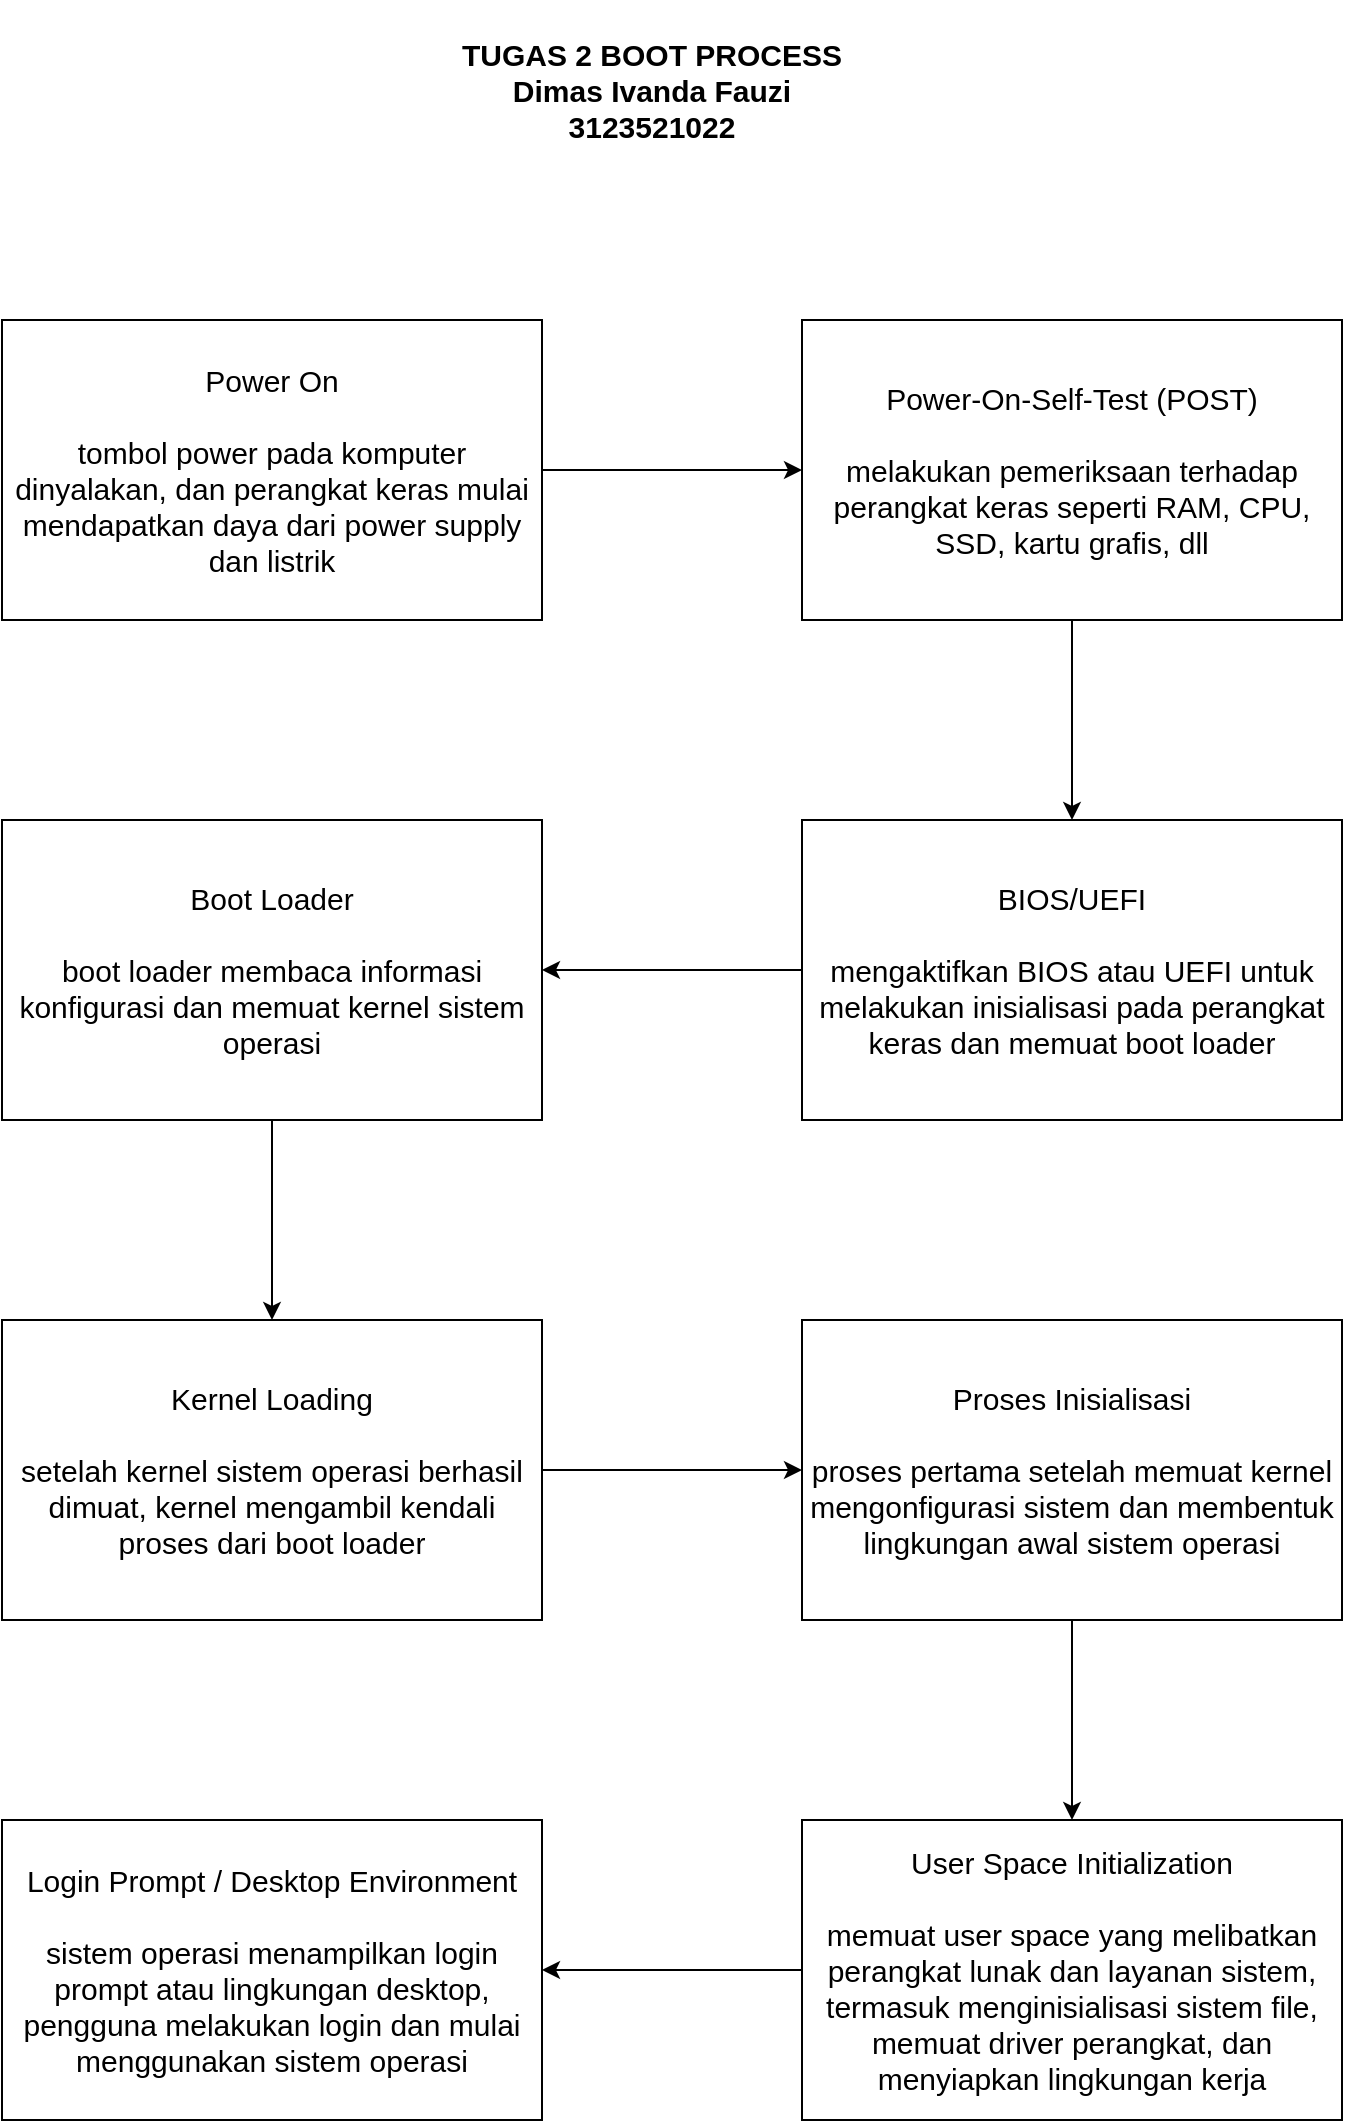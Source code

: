 <mxfile version="24.0.1" type="device">
  <diagram name="Page-1" id="WLLZk8674qMYykAXsIie">
    <mxGraphModel dx="1050" dy="1630" grid="1" gridSize="10" guides="1" tooltips="1" connect="1" arrows="1" fold="1" page="1" pageScale="1" pageWidth="850" pageHeight="1100" math="0" shadow="0">
      <root>
        <mxCell id="0" />
        <mxCell id="1" parent="0" />
        <mxCell id="yIXvsCk0Lj2JiP-U8S06-1" value="&lt;h3 style=&quot;font-size: 15px;&quot;&gt;&lt;font face=&quot;Helvetica&quot; style=&quot;font-size: 15px;&quot;&gt;TUGAS 2 BOOT PROCESS&lt;br&gt;Dimas Ivanda Fauzi&lt;br&gt;3123521022&lt;/font&gt;&lt;/h3&gt;" style="text;strokeColor=none;align=center;fillColor=none;html=1;verticalAlign=middle;whiteSpace=wrap;rounded=0;" parent="1" vertex="1">
          <mxGeometry x="325" y="-1100" width="200" height="90" as="geometry" />
        </mxCell>
        <mxCell id="yIXvsCk0Lj2JiP-U8S06-7" style="edgeStyle=orthogonalEdgeStyle;rounded=0;orthogonalLoop=1;jettySize=auto;html=1;exitX=1;exitY=0.5;exitDx=0;exitDy=0;entryX=0;entryY=0.5;entryDx=0;entryDy=0;" parent="1" source="yIXvsCk0Lj2JiP-U8S06-2" target="yIXvsCk0Lj2JiP-U8S06-3" edge="1">
          <mxGeometry relative="1" as="geometry" />
        </mxCell>
        <mxCell id="yIXvsCk0Lj2JiP-U8S06-2" value="&lt;font style=&quot;font-size: 15px;&quot;&gt;Power On&lt;/font&gt;&lt;div style=&quot;font-size: 15px;&quot;&gt;&lt;font style=&quot;font-size: 15px;&quot;&gt;&lt;br&gt;&lt;/font&gt;&lt;/div&gt;&lt;div style=&quot;font-size: 15px;&quot;&gt;tombol power pada komputer dinyalakan, dan perangkat keras mulai mendapatkan daya dari power supply dan listrik&lt;/div&gt;" style="rounded=0;whiteSpace=wrap;html=1;" parent="1" vertex="1">
          <mxGeometry x="100" y="-940" width="270" height="150" as="geometry" />
        </mxCell>
        <mxCell id="yIXvsCk0Lj2JiP-U8S06-8" style="edgeStyle=orthogonalEdgeStyle;rounded=0;orthogonalLoop=1;jettySize=auto;html=1;exitX=0.5;exitY=1;exitDx=0;exitDy=0;entryX=0.5;entryY=0;entryDx=0;entryDy=0;" parent="1" source="yIXvsCk0Lj2JiP-U8S06-3" target="yIXvsCk0Lj2JiP-U8S06-4" edge="1">
          <mxGeometry relative="1" as="geometry">
            <Array as="points">
              <mxPoint x="635" y="-760" />
              <mxPoint x="635" y="-760" />
            </Array>
          </mxGeometry>
        </mxCell>
        <mxCell id="yIXvsCk0Lj2JiP-U8S06-3" value="&lt;span style=&quot;font-size: 15px;&quot;&gt;Power-On-Self-Test (POST)&lt;/span&gt;&lt;br&gt;&lt;div style=&quot;font-size: 15px;&quot;&gt;&lt;font style=&quot;font-size: 15px;&quot;&gt;&lt;br&gt;&lt;/font&gt;&lt;/div&gt;&lt;div style=&quot;font-size: 15px;&quot;&gt;melakukan pemeriksaan terhadap perangkat keras seperti RAM, CPU, SSD, kartu grafis, dll&lt;/div&gt;" style="rounded=0;whiteSpace=wrap;html=1;" parent="1" vertex="1">
          <mxGeometry x="500" y="-940" width="270" height="150" as="geometry" />
        </mxCell>
        <mxCell id="mlo_W67obrJKXGXWfdzC-1" style="edgeStyle=orthogonalEdgeStyle;rounded=0;orthogonalLoop=1;jettySize=auto;html=1;exitX=0;exitY=0.5;exitDx=0;exitDy=0;entryX=1;entryY=0.5;entryDx=0;entryDy=0;" edge="1" parent="1" source="yIXvsCk0Lj2JiP-U8S06-4" target="yIXvsCk0Lj2JiP-U8S06-9">
          <mxGeometry relative="1" as="geometry" />
        </mxCell>
        <mxCell id="yIXvsCk0Lj2JiP-U8S06-4" value="&lt;span style=&quot;font-size: 15px;&quot;&gt;BIOS/UEFI&lt;/span&gt;&lt;br&gt;&lt;div style=&quot;font-size: 15px;&quot;&gt;&lt;font style=&quot;font-size: 15px;&quot;&gt;&lt;br&gt;&lt;/font&gt;&lt;/div&gt;&lt;div style=&quot;font-size: 15px;&quot;&gt;mengaktifkan BIOS atau UEFI untuk melakukan inisialisasi pada perangkat keras dan memuat boot loader&lt;/div&gt;" style="rounded=0;whiteSpace=wrap;html=1;" parent="1" vertex="1">
          <mxGeometry x="500" y="-690" width="270" height="150" as="geometry" />
        </mxCell>
        <mxCell id="mlo_W67obrJKXGXWfdzC-2" style="edgeStyle=orthogonalEdgeStyle;rounded=0;orthogonalLoop=1;jettySize=auto;html=1;exitX=0.5;exitY=1;exitDx=0;exitDy=0;entryX=0.5;entryY=0;entryDx=0;entryDy=0;" edge="1" parent="1" source="yIXvsCk0Lj2JiP-U8S06-9" target="yIXvsCk0Lj2JiP-U8S06-10">
          <mxGeometry relative="1" as="geometry" />
        </mxCell>
        <mxCell id="yIXvsCk0Lj2JiP-U8S06-9" value="&lt;span style=&quot;font-size: 15px;&quot;&gt;Boot Loader&lt;/span&gt;&lt;br&gt;&lt;div style=&quot;font-size: 15px;&quot;&gt;&lt;font style=&quot;font-size: 15px;&quot;&gt;&lt;br&gt;&lt;/font&gt;&lt;/div&gt;&lt;div style=&quot;font-size: 15px;&quot;&gt;boot loader membaca informasi konfigurasi dan memuat kernel sistem operasi&lt;/div&gt;" style="rounded=0;whiteSpace=wrap;html=1;" parent="1" vertex="1">
          <mxGeometry x="100" y="-690" width="270" height="150" as="geometry" />
        </mxCell>
        <mxCell id="mlo_W67obrJKXGXWfdzC-3" style="edgeStyle=orthogonalEdgeStyle;rounded=0;orthogonalLoop=1;jettySize=auto;html=1;exitX=1;exitY=0.5;exitDx=0;exitDy=0;entryX=0;entryY=0.5;entryDx=0;entryDy=0;" edge="1" parent="1" source="yIXvsCk0Lj2JiP-U8S06-10" target="yIXvsCk0Lj2JiP-U8S06-11">
          <mxGeometry relative="1" as="geometry" />
        </mxCell>
        <mxCell id="yIXvsCk0Lj2JiP-U8S06-10" value="&lt;span style=&quot;font-size: 15px;&quot;&gt;Kernel Loading&lt;/span&gt;&lt;br&gt;&lt;div style=&quot;font-size: 15px;&quot;&gt;&lt;font style=&quot;font-size: 15px;&quot;&gt;&lt;br&gt;&lt;/font&gt;&lt;/div&gt;&lt;div style=&quot;font-size: 15px;&quot;&gt;setelah kernel sistem operasi berhasil dimuat, kernel mengambil kendali proses dari boot loader&lt;/div&gt;" style="rounded=0;whiteSpace=wrap;html=1;" parent="1" vertex="1">
          <mxGeometry x="100" y="-440" width="270" height="150" as="geometry" />
        </mxCell>
        <mxCell id="mlo_W67obrJKXGXWfdzC-4" style="edgeStyle=orthogonalEdgeStyle;rounded=0;orthogonalLoop=1;jettySize=auto;html=1;exitX=0.5;exitY=1;exitDx=0;exitDy=0;entryX=0.5;entryY=0;entryDx=0;entryDy=0;" edge="1" parent="1" source="yIXvsCk0Lj2JiP-U8S06-11" target="yIXvsCk0Lj2JiP-U8S06-12">
          <mxGeometry relative="1" as="geometry" />
        </mxCell>
        <mxCell id="yIXvsCk0Lj2JiP-U8S06-11" value="&lt;span style=&quot;font-size: 15px;&quot;&gt;Proses Inisialisasi&lt;/span&gt;&lt;br&gt;&lt;div style=&quot;font-size: 15px;&quot;&gt;&lt;font style=&quot;font-size: 15px;&quot;&gt;&lt;br&gt;&lt;/font&gt;&lt;/div&gt;&lt;div style=&quot;font-size: 15px;&quot;&gt;proses pertama setelah memuat kernel mengonfigurasi sistem dan membentuk lingkungan awal sistem operasi&lt;/div&gt;" style="rounded=0;whiteSpace=wrap;html=1;" parent="1" vertex="1">
          <mxGeometry x="500" y="-440" width="270" height="150" as="geometry" />
        </mxCell>
        <mxCell id="mlo_W67obrJKXGXWfdzC-5" style="edgeStyle=orthogonalEdgeStyle;rounded=0;orthogonalLoop=1;jettySize=auto;html=1;exitX=0;exitY=0.5;exitDx=0;exitDy=0;entryX=1;entryY=0.5;entryDx=0;entryDy=0;" edge="1" parent="1" source="yIXvsCk0Lj2JiP-U8S06-12" target="yIXvsCk0Lj2JiP-U8S06-13">
          <mxGeometry relative="1" as="geometry" />
        </mxCell>
        <mxCell id="yIXvsCk0Lj2JiP-U8S06-12" value="&lt;span style=&quot;font-size: 15px;&quot;&gt;User Space Initialization&lt;/span&gt;&lt;br&gt;&lt;div style=&quot;font-size: 15px;&quot;&gt;&lt;font style=&quot;font-size: 15px;&quot;&gt;&lt;br&gt;&lt;/font&gt;&lt;/div&gt;&lt;div style=&quot;font-size: 15px;&quot;&gt;memuat user space yang melibatkan perangkat lunak dan layanan sistem, termasuk menginisialisasi sistem file, memuat driver perangkat, dan menyiapkan lingkungan kerja&lt;/div&gt;" style="rounded=0;whiteSpace=wrap;html=1;" parent="1" vertex="1">
          <mxGeometry x="500" y="-190" width="270" height="150" as="geometry" />
        </mxCell>
        <mxCell id="yIXvsCk0Lj2JiP-U8S06-13" value="&lt;span style=&quot;font-size: 15px;&quot;&gt;Login Prompt / Desktop Environment&lt;/span&gt;&lt;br&gt;&lt;div style=&quot;font-size: 15px;&quot;&gt;&lt;font style=&quot;font-size: 15px;&quot;&gt;&lt;br&gt;&lt;/font&gt;&lt;/div&gt;&lt;div style=&quot;font-size: 15px;&quot;&gt;sistem operasi menampilkan login prompt atau lingkungan desktop, pengguna melakukan login dan mulai menggunakan sistem operasi&lt;/div&gt;" style="rounded=0;whiteSpace=wrap;html=1;" parent="1" vertex="1">
          <mxGeometry x="100" y="-190" width="270" height="150" as="geometry" />
        </mxCell>
      </root>
    </mxGraphModel>
  </diagram>
</mxfile>
